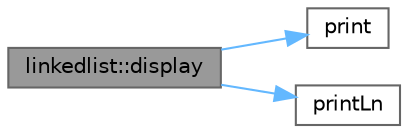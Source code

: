 digraph "linkedlist::display"
{
 // LATEX_PDF_SIZE
  bgcolor="transparent";
  edge [fontname=Helvetica,fontsize=10,labelfontname=Helvetica,labelfontsize=10];
  node [fontname=Helvetica,fontsize=10,shape=box,height=0.2,width=0.4];
  rankdir="LR";
  Node1 [id="Node000001",label="linkedlist::display",height=0.2,width=0.4,color="gray40", fillcolor="grey60", style="filled", fontcolor="black",tooltip="Display the data in the linked list."];
  Node1 -> Node2 [id="edge1_Node000001_Node000002",color="steelblue1",style="solid",tooltip=" "];
  Node2 [id="Node000002",label="print",height=0.2,width=0.4,color="grey40", fillcolor="white", style="filled",URL="$print_8h.html#af04078888e447f948566919c3858fe47",tooltip="print the value to the console with new line at the end"];
  Node1 -> Node3 [id="edge2_Node000001_Node000003",color="steelblue1",style="solid",tooltip=" "];
  Node3 [id="Node000003",label="printLn",height=0.2,width=0.4,color="grey40", fillcolor="white", style="filled",URL="$print_8h.html#a47807b9ce2f0bf04ad1f2236a2fede03",tooltip="print the value to the console without new line at the end"];
}
